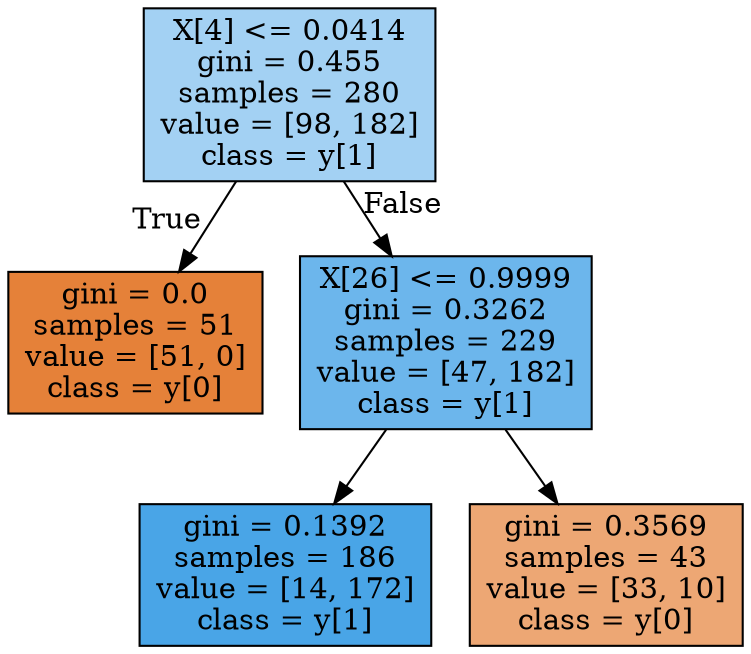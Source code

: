 digraph Tree {
node [shape=box, style="filled", color="black"] ;
0 [label="X[4] <= 0.0414\ngini = 0.455\nsamples = 280\nvalue = [98, 182]\nclass = y[1]", fillcolor="#399de576"] ;
1 [label="gini = 0.0\nsamples = 51\nvalue = [51, 0]\nclass = y[0]", fillcolor="#e58139ff"] ;
0 -> 1 [labeldistance=2.5, labelangle=45, headlabel="True"] ;
2 [label="X[26] <= 0.9999\ngini = 0.3262\nsamples = 229\nvalue = [47, 182]\nclass = y[1]", fillcolor="#399de5bd"] ;
0 -> 2 [labeldistance=2.5, labelangle=-45, headlabel="False"] ;
3 [label="gini = 0.1392\nsamples = 186\nvalue = [14, 172]\nclass = y[1]", fillcolor="#399de5ea"] ;
2 -> 3 ;
4 [label="gini = 0.3569\nsamples = 43\nvalue = [33, 10]\nclass = y[0]", fillcolor="#e58139b2"] ;
2 -> 4 ;
}